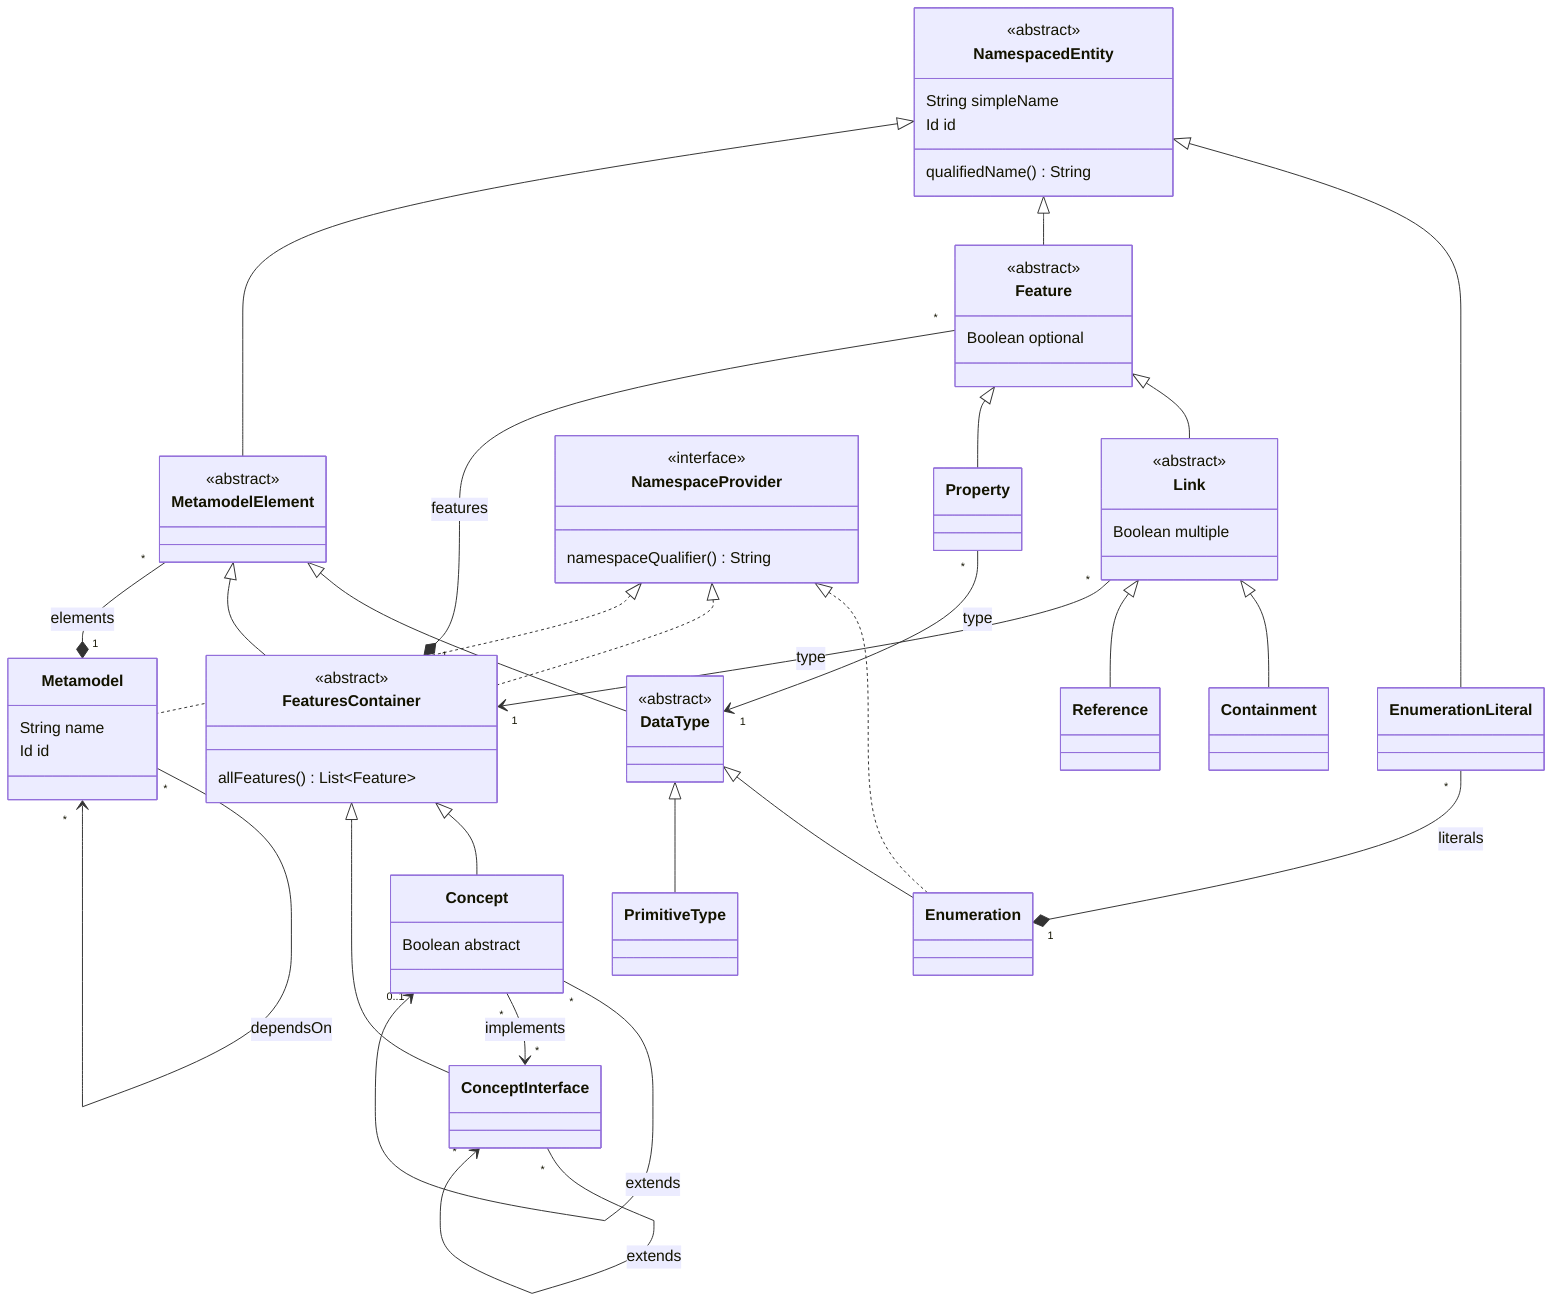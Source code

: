 classDiagram

class Concept{
    Boolean abstract
}
FeaturesContainer <|-- Concept

class ConceptInterface
FeaturesContainer <|-- ConceptInterface

class Containment
Link <|-- Containment

class DataType
<<abstract>> DataType
MetamodelElement <|-- DataType

class Enumeration
DataType <|-- Enumeration
NamespaceProvider <|.. Enumeration

class EnumerationLiteral
NamespacedEntity <|-- EnumerationLiteral

class Feature {
    Boolean optional
}
<<abstract>> Feature
NamespacedEntity <|-- Feature

class FeaturesContainer {
    allFeatures() List~Feature~
}
<<abstract>> FeaturesContainer
MetamodelElement <|-- FeaturesContainer
NamespaceProvider <|.. FeaturesContainer

class Link {
    Boolean multiple
}
<<abstract>> Link
Feature <|-- Link

class Metamodel {
    String name
    Id id
}
NamespaceProvider <|.. Metamodel

class MetamodelElement
<<abstract>> MetamodelElement
NamespacedEntity <|-- MetamodelElement

class NamespacedEntity {
    String simpleName
    qualifiedName() String
    Id id
}
<<abstract>> NamespacedEntity

class NamespaceProvider {
    namespaceQualifier() String
}
<<interface>> NamespaceProvider

class PrimitiveType
DataType <|-- PrimitiveType

class Property
Feature <|-- Property

class Reference
Link <|-- Reference


%% relations:

Concept "*" --> "0..1" Concept: extends
Concept "*" --> "*" ConceptInterface: implements

ConceptInterface "*" --> "*" ConceptInterface: extends

EnumerationLiteral "*" --* "1" Enumeration : literals

Feature "*" --* "1" FeaturesContainer: features

Link "*" --> "1" FeaturesContainer: type

Metamodel "*" --> "*" Metamodel: dependsOn
MetamodelElement "*" --* "1" Metamodel: elements

Property "*" --> "1" DataType: type
